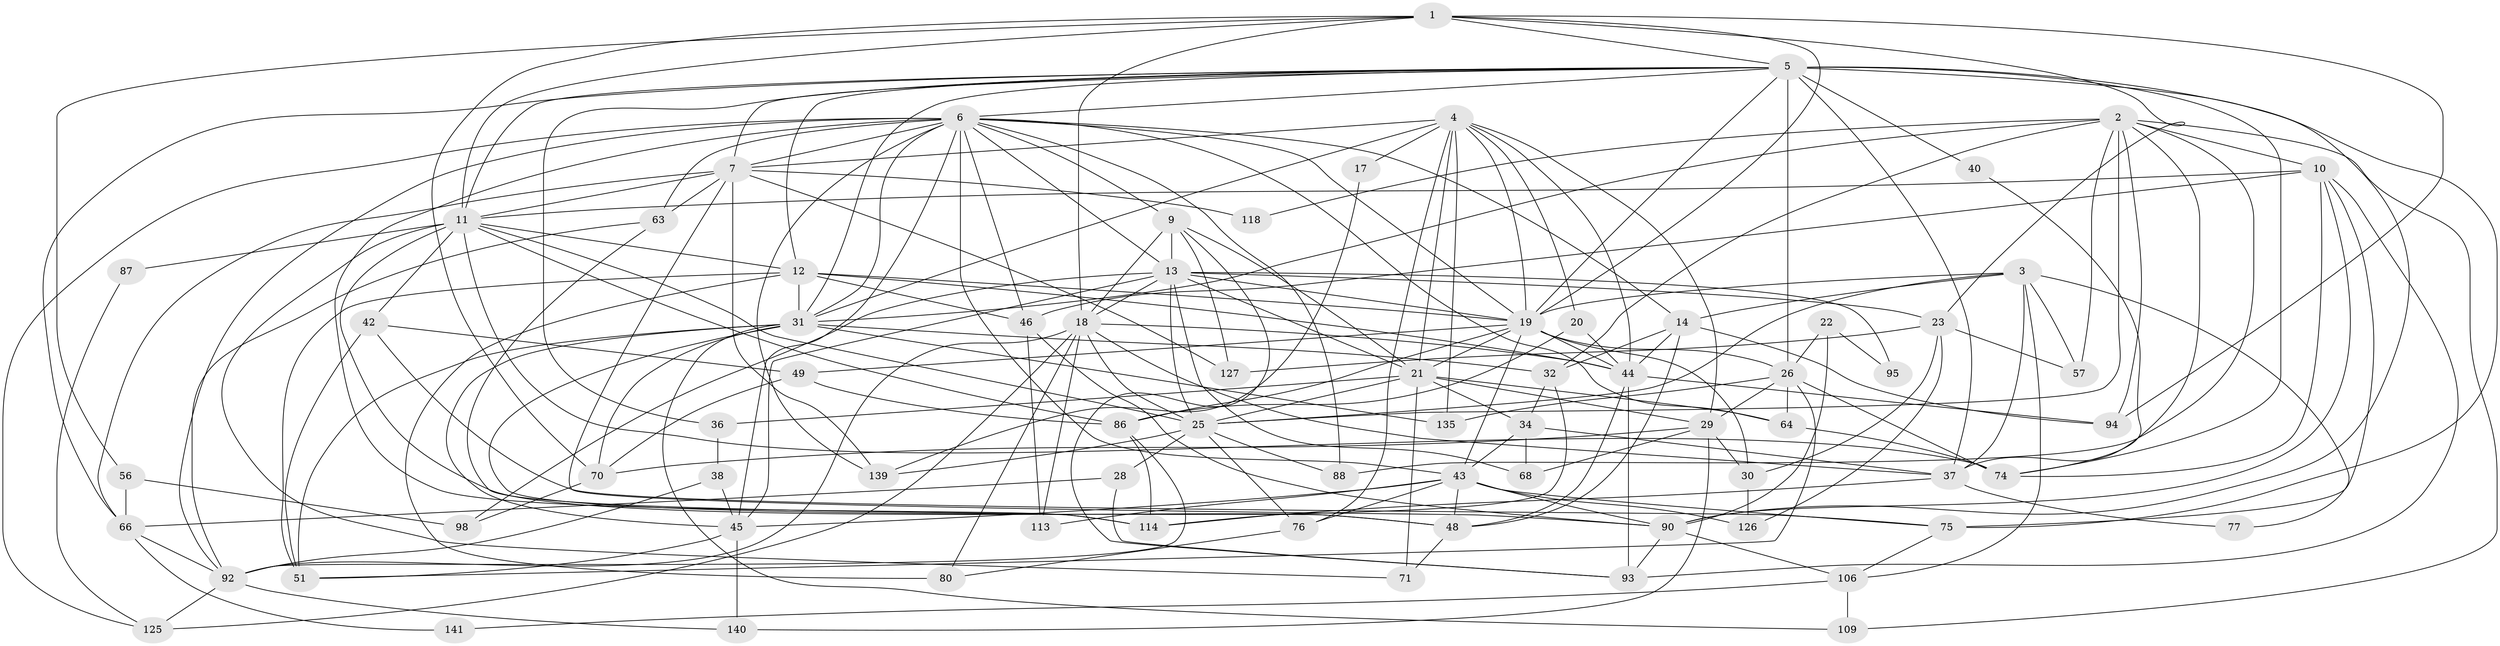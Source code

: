 // original degree distribution, {4: 0.2751677852348993, 5: 0.16778523489932887, 7: 0.06040268456375839, 3: 0.3221476510067114, 2: 0.09395973154362416, 6: 0.08053691275167785}
// Generated by graph-tools (version 1.1) at 2025/15/03/09/25 04:15:13]
// undirected, 74 vertices, 213 edges
graph export_dot {
graph [start="1"]
  node [color=gray90,style=filled];
  1 [super="+16"];
  2 [super="+97+112+59"];
  3 [super="+33"];
  4 [super="+39"];
  5 [super="+27+129+15"];
  6 [super="+8+103"];
  7 [super="+79+137"];
  9 [super="+72+121"];
  10 [super="+107"];
  11 [super="+89+53"];
  12 [super="+60"];
  13 [super="+128+54"];
  14 [super="+122"];
  17;
  18 [super="+69+24"];
  19 [super="+147+108+67+58"];
  20;
  21 [super="+85"];
  22;
  23 [super="+101+47"];
  25 [super="+83+65"];
  26 [super="+61+35"];
  28;
  29 [super="+110"];
  30;
  31 [super="+105+82"];
  32 [super="+124"];
  34 [super="+41"];
  36;
  37;
  38;
  40;
  42;
  43 [super="+123+52"];
  44 [super="+116+50"];
  45;
  46 [super="+81"];
  48 [super="+55"];
  49;
  51;
  56;
  57;
  63;
  64;
  66 [super="+115"];
  68;
  70 [super="+78"];
  71;
  74 [super="+84"];
  75 [super="+132"];
  76;
  77;
  80;
  86 [super="+134"];
  87;
  88;
  90 [super="+100"];
  92 [super="+130"];
  93 [super="+119"];
  94 [super="+102"];
  95;
  98;
  106;
  109;
  113;
  114;
  118;
  125;
  126;
  127;
  135;
  139 [super="+145"];
  140;
  141;
  1 -- 94;
  1 -- 19;
  1 -- 70;
  1 -- 23;
  1 -- 56;
  1 -- 5;
  1 -- 11;
  1 -- 18;
  2 -- 109;
  2 -- 37;
  2 -- 118;
  2 -- 88;
  2 -- 10;
  2 -- 94;
  2 -- 32;
  2 -- 57;
  2 -- 25 [weight=2];
  2 -- 31;
  3 -- 106;
  3 -- 77;
  3 -- 14;
  3 -- 19;
  3 -- 57;
  3 -- 37;
  3 -- 25;
  4 -- 29;
  4 -- 17;
  4 -- 7;
  4 -- 135;
  4 -- 44;
  4 -- 76;
  4 -- 20;
  4 -- 19;
  4 -- 21;
  4 -- 31;
  5 -- 36;
  5 -- 74;
  5 -- 6;
  5 -- 90 [weight=2];
  5 -- 12;
  5 -- 75 [weight=2];
  5 -- 11;
  5 -- 31;
  5 -- 19;
  5 -- 66;
  5 -- 26 [weight=3];
  5 -- 37;
  5 -- 7;
  5 -- 40;
  6 -- 9;
  6 -- 139;
  6 -- 45;
  6 -- 14;
  6 -- 31;
  6 -- 114;
  6 -- 88;
  6 -- 92;
  6 -- 63;
  6 -- 64;
  6 -- 7;
  6 -- 125;
  6 -- 46;
  6 -- 13;
  6 -- 43;
  6 -- 19;
  7 -- 90;
  7 -- 127;
  7 -- 118;
  7 -- 139;
  7 -- 63;
  7 -- 66;
  7 -- 11;
  9 -- 93;
  9 -- 127;
  9 -- 18;
  9 -- 13;
  9 -- 21;
  10 -- 90;
  10 -- 93;
  10 -- 74;
  10 -- 75;
  10 -- 11;
  10 -- 46;
  11 -- 25;
  11 -- 42;
  11 -- 48;
  11 -- 86 [weight=2];
  11 -- 71;
  11 -- 12;
  11 -- 74;
  11 -- 87;
  12 -- 51;
  12 -- 80;
  12 -- 19;
  12 -- 44;
  12 -- 31;
  12 -- 46;
  13 -- 68;
  13 -- 19;
  13 -- 98;
  13 -- 45;
  13 -- 18;
  13 -- 95;
  13 -- 23;
  13 -- 21;
  13 -- 25;
  14 -- 94;
  14 -- 32;
  14 -- 48;
  14 -- 44;
  17 -- 139;
  18 -- 37;
  18 -- 80;
  18 -- 113;
  18 -- 92;
  18 -- 125;
  18 -- 44;
  18 -- 25;
  19 -- 49;
  19 -- 30;
  19 -- 26;
  19 -- 86;
  19 -- 43;
  19 -- 21;
  19 -- 44;
  20 -- 44;
  20 -- 86;
  21 -- 34;
  21 -- 29;
  21 -- 64;
  21 -- 36;
  21 -- 71;
  21 -- 25;
  22 -- 95;
  22 -- 90;
  22 -- 26;
  23 -- 30;
  23 -- 127;
  23 -- 57;
  23 -- 126;
  25 -- 88;
  25 -- 76;
  25 -- 139;
  25 -- 28;
  26 -- 51;
  26 -- 64;
  26 -- 29;
  26 -- 135;
  26 -- 74;
  28 -- 66;
  28 -- 93;
  29 -- 30;
  29 -- 70;
  29 -- 68;
  29 -- 140;
  30 -- 126;
  31 -- 32 [weight=2];
  31 -- 48;
  31 -- 109;
  31 -- 70;
  31 -- 51;
  31 -- 135;
  31 -- 45;
  32 -- 114;
  32 -- 34;
  34 -- 68;
  34 -- 37;
  34 -- 43;
  36 -- 38;
  37 -- 114;
  37 -- 77;
  38 -- 45;
  38 -- 92;
  40 -- 74;
  42 -- 51;
  42 -- 49;
  42 -- 75;
  43 -- 75;
  43 -- 113;
  43 -- 76;
  43 -- 48;
  43 -- 90;
  43 -- 45;
  43 -- 126;
  44 -- 93;
  44 -- 48;
  44 -- 94;
  45 -- 51;
  45 -- 140;
  46 -- 113;
  46 -- 90;
  48 -- 71;
  49 -- 86;
  49 -- 70;
  56 -- 98;
  56 -- 66;
  63 -- 114;
  63 -- 92;
  64 -- 74;
  66 -- 141;
  66 -- 92;
  70 -- 98;
  75 -- 106;
  76 -- 80;
  86 -- 114;
  86 -- 92;
  87 -- 125;
  90 -- 106;
  90 -- 93;
  92 -- 140;
  92 -- 125;
  106 -- 109;
  106 -- 141;
}
